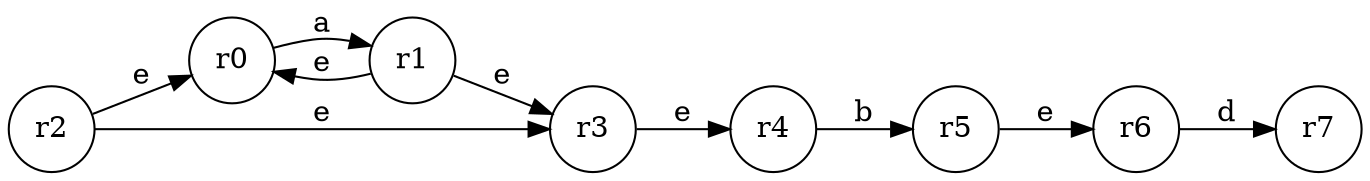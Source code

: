 digraph AFN{
rankdir = LR;
node [shape = "circle"];r0 -> r1 [label="a"];
r1 -> r0 [label="e"];
r1 -> r3 [label="e"];
r2 -> r0 [label="e"];
r2 -> r3 [label="e"];
r3 -> r4 [label="e"];
r4 -> r5 [label="b"];
r5 -> r6 [label="e"];
r6 -> r7 [label="d"];
}